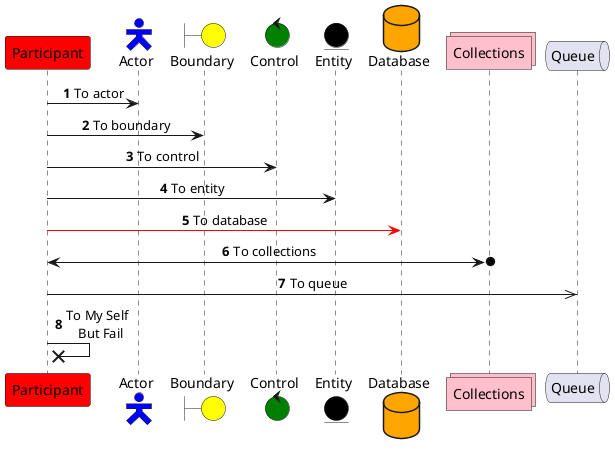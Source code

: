 @startuml

'时序图：侧重描述对象之间的传递信息的时间顺序

'单行注释
/'多行注释'/

'对象定义
participant Participant as Foo  #red
actor       Actor       as Foo1 #blue
boundary    Boundary    as Foo2 #yellow
control     Control     as Foo3 #green
entity      Entity      as Foo4 #black
database    Database    as Foo5 #orange
collections Collections as Foo6 #pink
queue       Queue       as Foo7
participant p1

'定义actor的样式
skinparam actorStyle awesome
skinparam actorStyle hollow

'隐藏未连线参与者
hide unlinked

'文本对齐
skinparam sequenceMessageAlign center

'编号
autonumber

'关系连线
Foo -> Foo1 : To actor
Foo -> Foo2 : To boundary
Foo -> Foo3 : To control
Foo -> Foo4 : To entity
Foo -[#red]> Foo5 : To database
Foo <->o Foo6 : To collections
Foo ->> Foo7 : To queue
Foo ->x Foo  : To My Self \n But Fail

@enduml